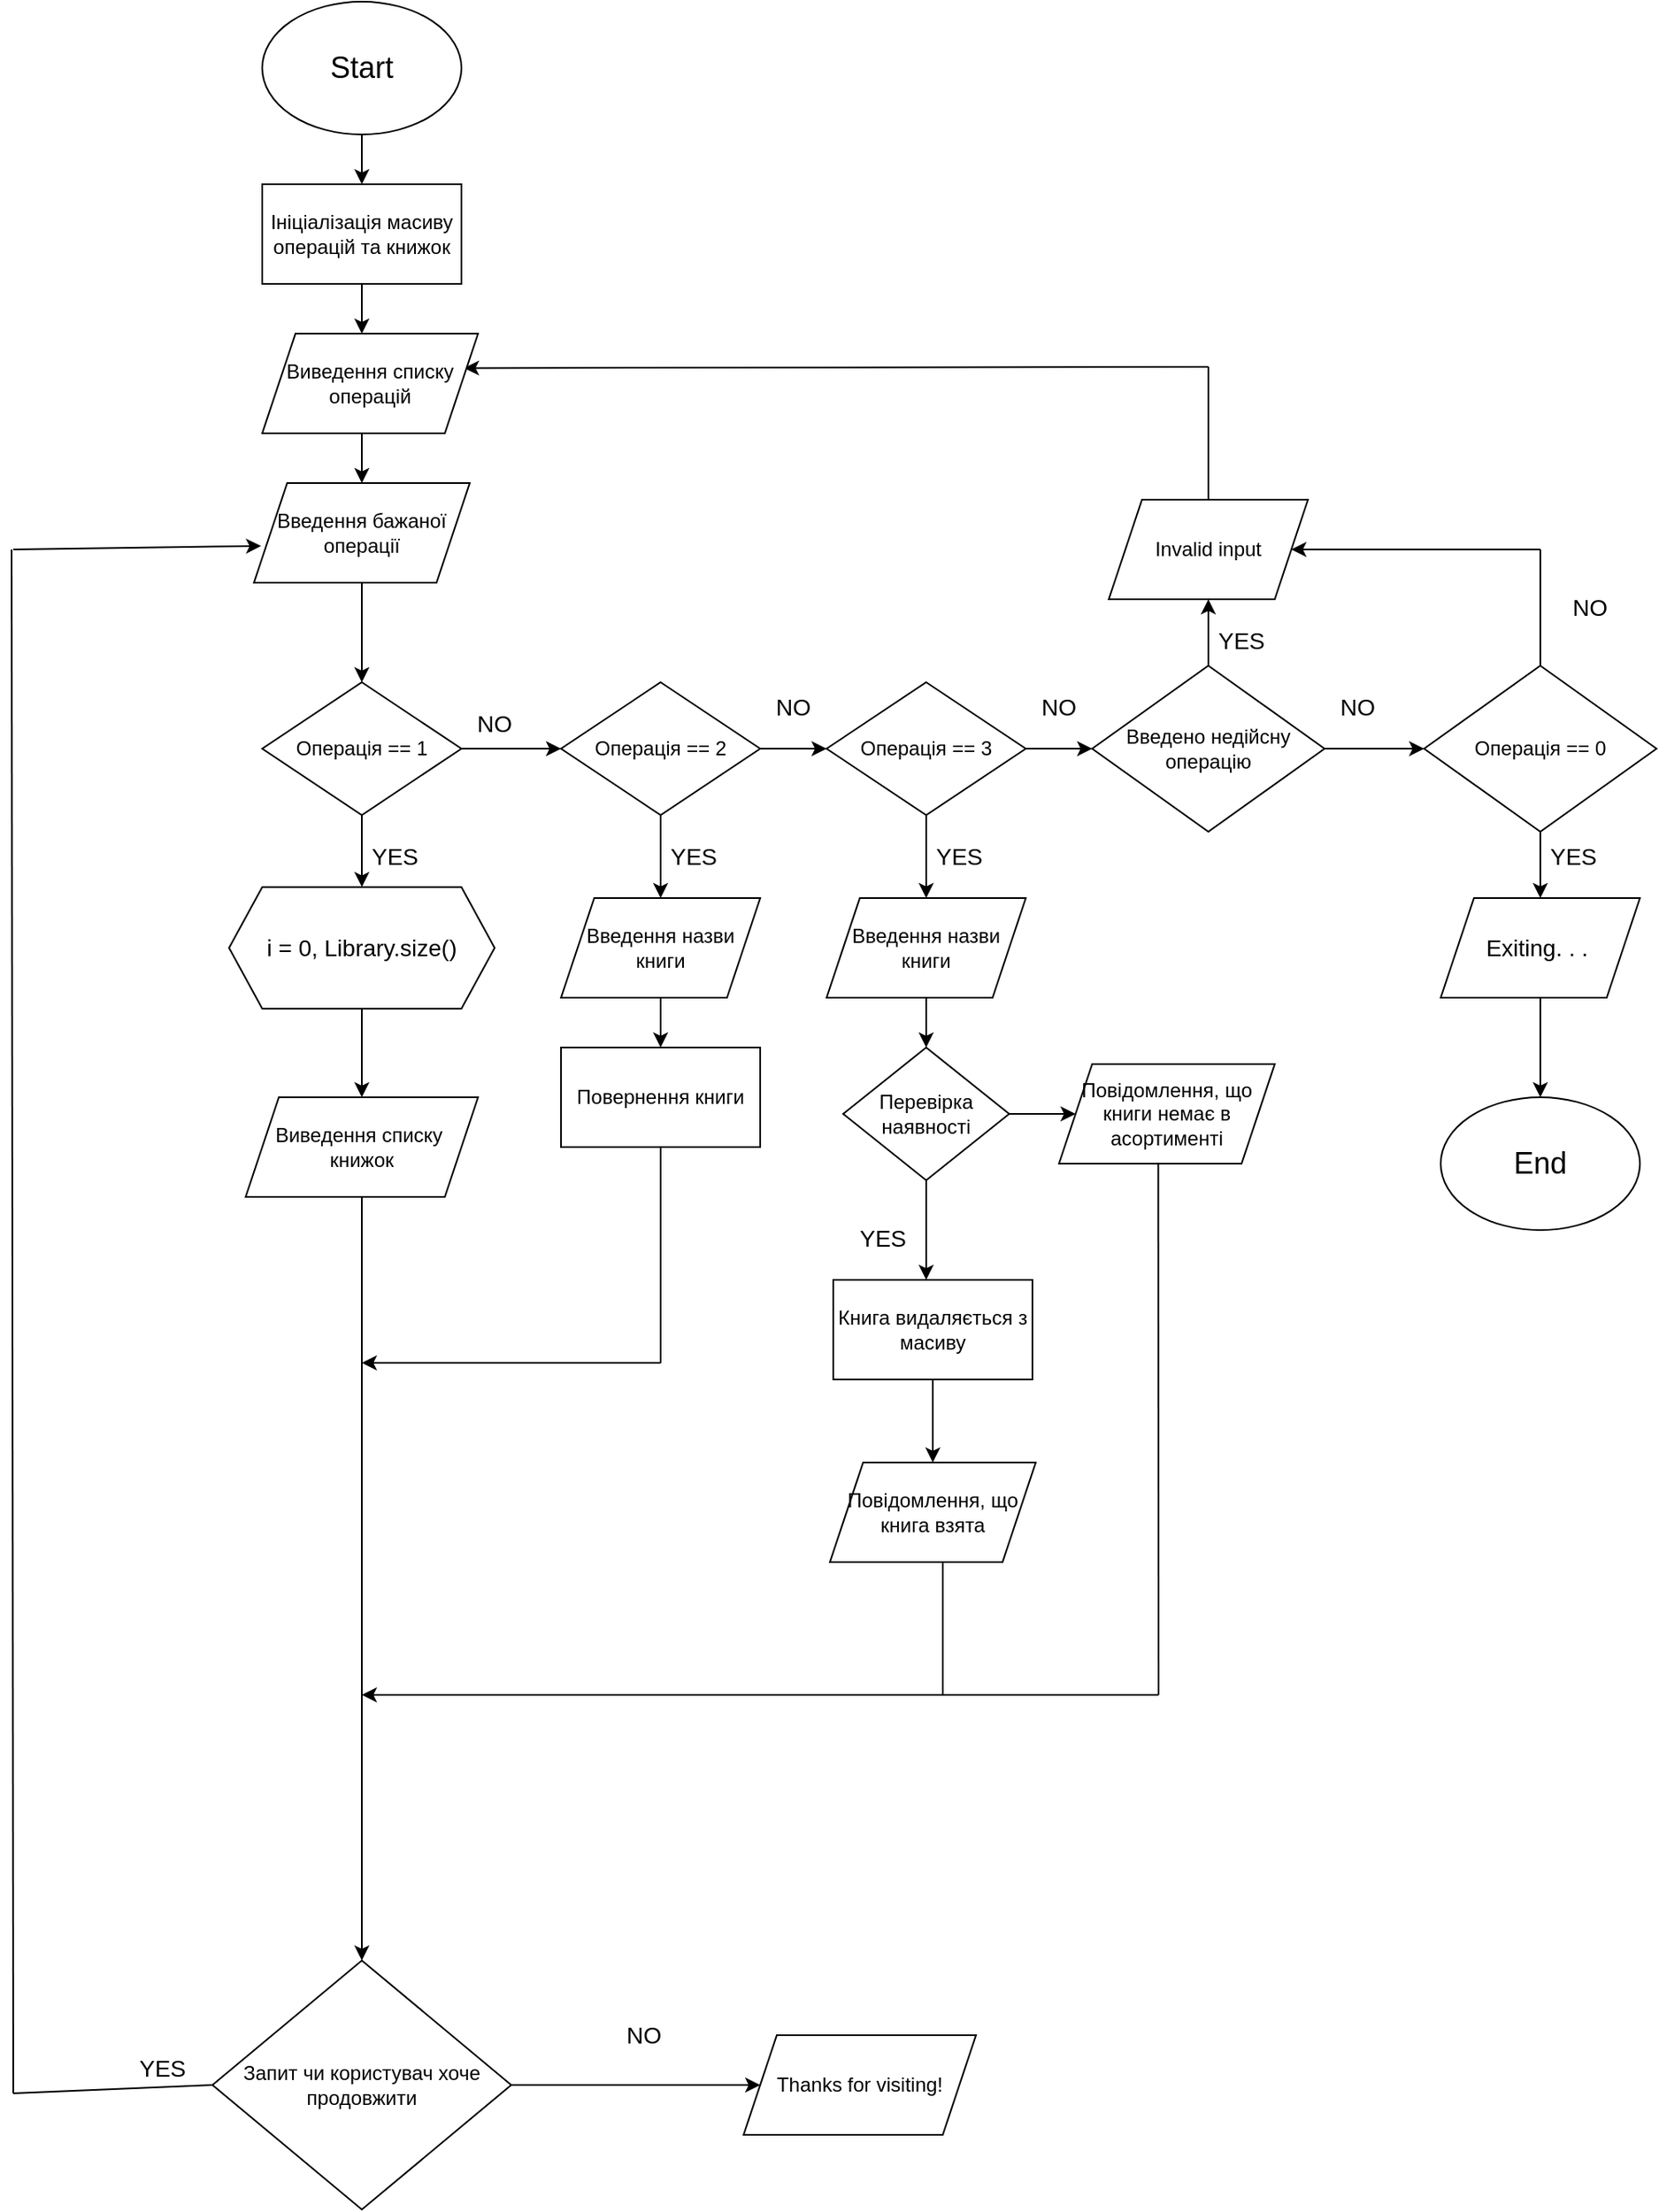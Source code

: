 <mxfile version="24.8.6">
  <diagram name="Сторінка-1" id="T6b-u8_2h9Rg3N3_Kx2l">
    <mxGraphModel grid="1" page="1" gridSize="10" guides="1" tooltips="1" connect="1" arrows="1" fold="1" pageScale="1" pageWidth="827" pageHeight="1169" math="0" shadow="0">
      <root>
        <mxCell id="0" />
        <mxCell id="1" parent="0" />
        <mxCell id="tO1ti88L_NxjMnnKhhtb-3" value="" style="edgeStyle=orthogonalEdgeStyle;rounded=0;orthogonalLoop=1;jettySize=auto;html=1;" edge="1" parent="1" source="tO1ti88L_NxjMnnKhhtb-1" target="tO1ti88L_NxjMnnKhhtb-2">
          <mxGeometry relative="1" as="geometry" />
        </mxCell>
        <mxCell id="tO1ti88L_NxjMnnKhhtb-1" value="&lt;font style=&quot;font-size: 18px;&quot;&gt;Start&lt;/font&gt;" style="ellipse;whiteSpace=wrap;html=1;" vertex="1" parent="1">
          <mxGeometry x="70" y="20" width="120" height="80" as="geometry" />
        </mxCell>
        <mxCell id="tO1ti88L_NxjMnnKhhtb-6" value="" style="edgeStyle=orthogonalEdgeStyle;rounded=0;orthogonalLoop=1;jettySize=auto;html=1;" edge="1" parent="1" source="tO1ti88L_NxjMnnKhhtb-2">
          <mxGeometry relative="1" as="geometry">
            <mxPoint x="130" y="220" as="targetPoint" />
          </mxGeometry>
        </mxCell>
        <mxCell id="tO1ti88L_NxjMnnKhhtb-2" value="Iніціалізація масиву операцій та книжок" style="rounded=0;whiteSpace=wrap;html=1;" vertex="1" parent="1">
          <mxGeometry x="70" y="130" width="120" height="60" as="geometry" />
        </mxCell>
        <mxCell id="tO1ti88L_NxjMnnKhhtb-8" value="" style="edgeStyle=orthogonalEdgeStyle;rounded=0;orthogonalLoop=1;jettySize=auto;html=1;" edge="1" parent="1">
          <mxGeometry relative="1" as="geometry">
            <mxPoint x="130" y="280" as="sourcePoint" />
            <mxPoint x="130" y="310" as="targetPoint" />
          </mxGeometry>
        </mxCell>
        <mxCell id="tO1ti88L_NxjMnnKhhtb-10" value="" style="edgeStyle=orthogonalEdgeStyle;rounded=0;orthogonalLoop=1;jettySize=auto;html=1;" edge="1" parent="1">
          <mxGeometry relative="1" as="geometry">
            <mxPoint x="130" y="430" as="targetPoint" />
            <mxPoint x="130" y="370" as="sourcePoint" />
          </mxGeometry>
        </mxCell>
        <mxCell id="tO1ti88L_NxjMnnKhhtb-19" value="&lt;font style=&quot;font-size: 18px;&quot;&gt;End&lt;/font&gt;" style="ellipse;whiteSpace=wrap;html=1;" vertex="1" parent="1">
          <mxGeometry x="780" y="680" width="120" height="80" as="geometry" />
        </mxCell>
        <mxCell id="tO1ti88L_NxjMnnKhhtb-23" value="" style="edgeStyle=orthogonalEdgeStyle;rounded=0;orthogonalLoop=1;jettySize=auto;html=1;" edge="1" parent="1" source="tO1ti88L_NxjMnnKhhtb-21" target="tO1ti88L_NxjMnnKhhtb-19">
          <mxGeometry relative="1" as="geometry" />
        </mxCell>
        <mxCell id="tO1ti88L_NxjMnnKhhtb-21" value="&lt;font style=&quot;font-size: 14px;&quot;&gt;Exiting. . .&amp;nbsp;&lt;/font&gt;" style="shape=parallelogram;perimeter=parallelogramPerimeter;whiteSpace=wrap;html=1;fixedSize=1;" vertex="1" parent="1">
          <mxGeometry x="780" y="560" width="120" height="60" as="geometry" />
        </mxCell>
        <mxCell id="tO1ti88L_NxjMnnKhhtb-28" value="" style="edgeStyle=orthogonalEdgeStyle;rounded=0;orthogonalLoop=1;jettySize=auto;html=1;" edge="1" parent="1" source="tO1ti88L_NxjMnnKhhtb-25" target="tO1ti88L_NxjMnnKhhtb-27">
          <mxGeometry relative="1" as="geometry" />
        </mxCell>
        <mxCell id="tO1ti88L_NxjMnnKhhtb-65" value="" style="edgeStyle=orthogonalEdgeStyle;rounded=0;orthogonalLoop=1;jettySize=auto;html=1;" edge="1" parent="1" source="tO1ti88L_NxjMnnKhhtb-25" target="tO1ti88L_NxjMnnKhhtb-64">
          <mxGeometry relative="1" as="geometry" />
        </mxCell>
        <mxCell id="tO1ti88L_NxjMnnKhhtb-25" value="Операція == 1" style="rhombus;whiteSpace=wrap;html=1;" vertex="1" parent="1">
          <mxGeometry x="70" y="430" width="120" height="80" as="geometry" />
        </mxCell>
        <mxCell id="tO1ti88L_NxjMnnKhhtb-32" value="" style="edgeStyle=orthogonalEdgeStyle;rounded=0;orthogonalLoop=1;jettySize=auto;html=1;" edge="1" parent="1" source="tO1ti88L_NxjMnnKhhtb-27" target="tO1ti88L_NxjMnnKhhtb-30">
          <mxGeometry relative="1" as="geometry" />
        </mxCell>
        <mxCell id="tO1ti88L_NxjMnnKhhtb-96" value="" style="edgeStyle=orthogonalEdgeStyle;rounded=0;orthogonalLoop=1;jettySize=auto;html=1;" edge="1" parent="1" source="tO1ti88L_NxjMnnKhhtb-27" target="tO1ti88L_NxjMnnKhhtb-95">
          <mxGeometry relative="1" as="geometry" />
        </mxCell>
        <mxCell id="tO1ti88L_NxjMnnKhhtb-27" value="Операція == 2" style="rhombus;whiteSpace=wrap;html=1;" vertex="1" parent="1">
          <mxGeometry x="250" y="430" width="120" height="80" as="geometry" />
        </mxCell>
        <mxCell id="tO1ti88L_NxjMnnKhhtb-29" value="&lt;font style=&quot;font-size: 14px;&quot;&gt;NO&lt;/font&gt;" style="text;strokeColor=none;align=center;fillColor=none;html=1;verticalAlign=middle;whiteSpace=wrap;rounded=0;" vertex="1" parent="1">
          <mxGeometry x="180" y="440" width="60" height="30" as="geometry" />
        </mxCell>
        <mxCell id="tO1ti88L_NxjMnnKhhtb-35" value="" style="edgeStyle=orthogonalEdgeStyle;rounded=0;orthogonalLoop=1;jettySize=auto;html=1;" edge="1" parent="1" source="tO1ti88L_NxjMnnKhhtb-30" target="tO1ti88L_NxjMnnKhhtb-34">
          <mxGeometry relative="1" as="geometry" />
        </mxCell>
        <mxCell id="tO1ti88L_NxjMnnKhhtb-103" value="" style="edgeStyle=orthogonalEdgeStyle;rounded=0;orthogonalLoop=1;jettySize=auto;html=1;" edge="1" parent="1" source="tO1ti88L_NxjMnnKhhtb-30" target="tO1ti88L_NxjMnnKhhtb-102">
          <mxGeometry relative="1" as="geometry" />
        </mxCell>
        <mxCell id="tO1ti88L_NxjMnnKhhtb-30" value="Операція == 3" style="rhombus;whiteSpace=wrap;html=1;" vertex="1" parent="1">
          <mxGeometry x="410" y="430" width="120" height="80" as="geometry" />
        </mxCell>
        <mxCell id="tO1ti88L_NxjMnnKhhtb-31" value="&lt;font style=&quot;font-size: 14px;&quot;&gt;NO&lt;/font&gt;" style="text;strokeColor=none;align=center;fillColor=none;html=1;verticalAlign=middle;whiteSpace=wrap;rounded=0;" vertex="1" parent="1">
          <mxGeometry x="360" y="430" width="60" height="30" as="geometry" />
        </mxCell>
        <mxCell id="tO1ti88L_NxjMnnKhhtb-44" value="" style="edgeStyle=orthogonalEdgeStyle;rounded=0;orthogonalLoop=1;jettySize=auto;html=1;" edge="1" parent="1" source="tO1ti88L_NxjMnnKhhtb-34" target="tO1ti88L_NxjMnnKhhtb-43">
          <mxGeometry relative="1" as="geometry" />
        </mxCell>
        <mxCell id="tO1ti88L_NxjMnnKhhtb-49" value="" style="edgeStyle=orthogonalEdgeStyle;rounded=0;orthogonalLoop=1;jettySize=auto;html=1;" edge="1" parent="1" source="tO1ti88L_NxjMnnKhhtb-34" target="tO1ti88L_NxjMnnKhhtb-48">
          <mxGeometry relative="1" as="geometry" />
        </mxCell>
        <mxCell id="tO1ti88L_NxjMnnKhhtb-34" value="Введено недійсну операцію" style="rhombus;whiteSpace=wrap;html=1;" vertex="1" parent="1">
          <mxGeometry x="570" y="420" width="140" height="100" as="geometry" />
        </mxCell>
        <mxCell id="tO1ti88L_NxjMnnKhhtb-36" value="&lt;font style=&quot;font-size: 14px;&quot;&gt;NO&lt;/font&gt;" style="text;strokeColor=none;align=center;fillColor=none;html=1;verticalAlign=middle;whiteSpace=wrap;rounded=0;" vertex="1" parent="1">
          <mxGeometry x="520" y="430" width="60" height="30" as="geometry" />
        </mxCell>
        <mxCell id="tO1ti88L_NxjMnnKhhtb-40" value="&lt;font style=&quot;font-size: 14px;&quot;&gt;YES&lt;/font&gt;" style="text;strokeColor=none;align=center;fillColor=none;html=1;verticalAlign=middle;whiteSpace=wrap;rounded=0;" vertex="1" parent="1">
          <mxGeometry x="630" y="390" width="60" height="30" as="geometry" />
        </mxCell>
        <mxCell id="tO1ti88L_NxjMnnKhhtb-43" value="Invalid input" style="shape=parallelogram;perimeter=parallelogramPerimeter;whiteSpace=wrap;html=1;fixedSize=1;" vertex="1" parent="1">
          <mxGeometry x="580" y="320" width="120" height="60" as="geometry" />
        </mxCell>
        <mxCell id="tO1ti88L_NxjMnnKhhtb-46" value="" style="endArrow=none;html=1;rounded=0;exitX=0.5;exitY=0;exitDx=0;exitDy=0;" edge="1" parent="1" source="tO1ti88L_NxjMnnKhhtb-43">
          <mxGeometry width="50" height="50" relative="1" as="geometry">
            <mxPoint x="650" y="490" as="sourcePoint" />
            <mxPoint x="640" y="240" as="targetPoint" />
          </mxGeometry>
        </mxCell>
        <mxCell id="tO1ti88L_NxjMnnKhhtb-47" value="" style="endArrow=classic;html=1;rounded=0;entryX=1.013;entryY=0.345;entryDx=0;entryDy=0;entryPerimeter=0;" edge="1" parent="1">
          <mxGeometry width="50" height="50" relative="1" as="geometry">
            <mxPoint x="640" y="240" as="sourcePoint" />
            <mxPoint x="191.56" y="240.7" as="targetPoint" />
          </mxGeometry>
        </mxCell>
        <mxCell id="tO1ti88L_NxjMnnKhhtb-53" value="" style="edgeStyle=orthogonalEdgeStyle;rounded=0;orthogonalLoop=1;jettySize=auto;html=1;" edge="1" parent="1" source="tO1ti88L_NxjMnnKhhtb-48" target="tO1ti88L_NxjMnnKhhtb-21">
          <mxGeometry relative="1" as="geometry" />
        </mxCell>
        <mxCell id="tO1ti88L_NxjMnnKhhtb-48" value="Операція == 0" style="rhombus;whiteSpace=wrap;html=1;" vertex="1" parent="1">
          <mxGeometry x="770" y="420" width="140" height="100" as="geometry" />
        </mxCell>
        <mxCell id="tO1ti88L_NxjMnnKhhtb-50" value="&lt;font style=&quot;font-size: 14px;&quot;&gt;NO&lt;/font&gt;" style="text;strokeColor=none;align=center;fillColor=none;html=1;verticalAlign=middle;whiteSpace=wrap;rounded=0;" vertex="1" parent="1">
          <mxGeometry x="700" y="430" width="60" height="30" as="geometry" />
        </mxCell>
        <mxCell id="tO1ti88L_NxjMnnKhhtb-51" value="&lt;font style=&quot;font-size: 14px;&quot;&gt;YES&lt;/font&gt;" style="text;strokeColor=none;align=center;fillColor=none;html=1;verticalAlign=middle;whiteSpace=wrap;rounded=0;" vertex="1" parent="1">
          <mxGeometry x="830" y="520" width="60" height="30" as="geometry" />
        </mxCell>
        <mxCell id="tO1ti88L_NxjMnnKhhtb-54" style="edgeStyle=orthogonalEdgeStyle;rounded=0;orthogonalLoop=1;jettySize=auto;html=1;exitX=0.5;exitY=1;exitDx=0;exitDy=0;" edge="1" parent="1" source="tO1ti88L_NxjMnnKhhtb-51" target="tO1ti88L_NxjMnnKhhtb-51">
          <mxGeometry relative="1" as="geometry" />
        </mxCell>
        <mxCell id="tO1ti88L_NxjMnnKhhtb-55" value="&lt;font style=&quot;font-size: 14px;&quot;&gt;NO&lt;/font&gt;" style="text;strokeColor=none;align=center;fillColor=none;html=1;verticalAlign=middle;whiteSpace=wrap;rounded=0;" vertex="1" parent="1">
          <mxGeometry x="840" y="370" width="60" height="30" as="geometry" />
        </mxCell>
        <mxCell id="tO1ti88L_NxjMnnKhhtb-56" value="" style="endArrow=none;html=1;rounded=0;exitX=0.5;exitY=0;exitDx=0;exitDy=0;" edge="1" parent="1" source="tO1ti88L_NxjMnnKhhtb-48">
          <mxGeometry width="50" height="50" relative="1" as="geometry">
            <mxPoint x="720" y="410" as="sourcePoint" />
            <mxPoint x="840" y="350" as="targetPoint" />
          </mxGeometry>
        </mxCell>
        <mxCell id="tO1ti88L_NxjMnnKhhtb-57" value="" style="endArrow=classic;html=1;rounded=0;entryX=1;entryY=0.5;entryDx=0;entryDy=0;" edge="1" parent="1" target="tO1ti88L_NxjMnnKhhtb-43">
          <mxGeometry width="50" height="50" relative="1" as="geometry">
            <mxPoint x="840" y="350" as="sourcePoint" />
            <mxPoint x="770" y="360" as="targetPoint" />
          </mxGeometry>
        </mxCell>
        <mxCell id="tO1ti88L_NxjMnnKhhtb-82" value="" style="edgeStyle=orthogonalEdgeStyle;rounded=0;orthogonalLoop=1;jettySize=auto;html=1;" edge="1" parent="1" source="tO1ti88L_NxjMnnKhhtb-58" target="tO1ti88L_NxjMnnKhhtb-69">
          <mxGeometry relative="1" as="geometry">
            <Array as="points">
              <mxPoint x="130" y="1250" />
            </Array>
          </mxGeometry>
        </mxCell>
        <mxCell id="tO1ti88L_NxjMnnKhhtb-58" value="Виведення списку&amp;nbsp;&lt;br&gt;книжок" style="shape=parallelogram;perimeter=parallelogramPerimeter;whiteSpace=wrap;html=1;fixedSize=1;" vertex="1" parent="1">
          <mxGeometry x="60" y="680" width="140" height="60" as="geometry" />
        </mxCell>
        <mxCell id="tO1ti88L_NxjMnnKhhtb-66" value="" style="edgeStyle=orthogonalEdgeStyle;rounded=0;orthogonalLoop=1;jettySize=auto;html=1;" edge="1" parent="1" source="tO1ti88L_NxjMnnKhhtb-64" target="tO1ti88L_NxjMnnKhhtb-58">
          <mxGeometry relative="1" as="geometry" />
        </mxCell>
        <mxCell id="tO1ti88L_NxjMnnKhhtb-64" value="&lt;font style=&quot;font-size: 14px;&quot;&gt;і = 0, Library.size()&lt;/font&gt;" style="shape=hexagon;perimeter=hexagonPerimeter2;whiteSpace=wrap;html=1;fixedSize=1;" vertex="1" parent="1">
          <mxGeometry x="50" y="553.33" width="160" height="73.33" as="geometry" />
        </mxCell>
        <mxCell id="tO1ti88L_NxjMnnKhhtb-83" value="" style="edgeStyle=orthogonalEdgeStyle;rounded=0;orthogonalLoop=1;jettySize=auto;html=1;" edge="1" parent="1" source="tO1ti88L_NxjMnnKhhtb-69" target="tO1ti88L_NxjMnnKhhtb-74">
          <mxGeometry relative="1" as="geometry" />
        </mxCell>
        <mxCell id="tO1ti88L_NxjMnnKhhtb-69" value="Запит чи користувач хоче продовжити" style="rhombus;whiteSpace=wrap;html=1;" vertex="1" parent="1">
          <mxGeometry x="40" y="1200" width="180" height="150" as="geometry" />
        </mxCell>
        <mxCell id="tO1ti88L_NxjMnnKhhtb-74" value="Thanks for visiting!" style="shape=parallelogram;perimeter=parallelogramPerimeter;whiteSpace=wrap;html=1;fixedSize=1;" vertex="1" parent="1">
          <mxGeometry x="360" y="1245" width="140" height="60" as="geometry" />
        </mxCell>
        <mxCell id="tO1ti88L_NxjMnnKhhtb-84" value="&lt;font style=&quot;font-size: 14px;&quot;&gt;NO&lt;/font&gt;" style="text;strokeColor=none;align=center;fillColor=none;html=1;verticalAlign=middle;whiteSpace=wrap;rounded=0;" vertex="1" parent="1">
          <mxGeometry x="270" y="1230" width="60" height="30" as="geometry" />
        </mxCell>
        <mxCell id="tO1ti88L_NxjMnnKhhtb-88" value="&lt;font style=&quot;font-size: 14px;&quot;&gt;YES&lt;/font&gt;" style="text;strokeColor=none;align=center;fillColor=none;html=1;verticalAlign=middle;whiteSpace=wrap;rounded=0;" vertex="1" parent="1">
          <mxGeometry x="-20" y="1250" width="60" height="30" as="geometry" />
        </mxCell>
        <mxCell id="tO1ti88L_NxjMnnKhhtb-91" value="" style="endArrow=none;html=1;rounded=0;" edge="1" parent="1">
          <mxGeometry width="50" height="50" relative="1" as="geometry">
            <mxPoint x="-80" y="1280" as="sourcePoint" />
            <mxPoint x="-81" y="350" as="targetPoint" />
          </mxGeometry>
        </mxCell>
        <mxCell id="tO1ti88L_NxjMnnKhhtb-92" value="" style="endArrow=classic;html=1;rounded=0;entryX=-0.006;entryY=0.631;entryDx=0;entryDy=0;entryPerimeter=0;" edge="1" parent="1">
          <mxGeometry width="50" height="50" relative="1" as="geometry">
            <mxPoint x="-80" y="350" as="sourcePoint" />
            <mxPoint x="69.28" y="347.86" as="targetPoint" />
          </mxGeometry>
        </mxCell>
        <mxCell id="tO1ti88L_NxjMnnKhhtb-94" value="" style="endArrow=none;html=1;rounded=0;entryX=0;entryY=0.5;entryDx=0;entryDy=0;" edge="1" parent="1" target="tO1ti88L_NxjMnnKhhtb-69">
          <mxGeometry width="50" height="50" relative="1" as="geometry">
            <mxPoint x="-80" y="1280" as="sourcePoint" />
            <mxPoint x="210" y="1160" as="targetPoint" />
          </mxGeometry>
        </mxCell>
        <mxCell id="tO1ti88L_NxjMnnKhhtb-99" value="" style="edgeStyle=orthogonalEdgeStyle;rounded=0;orthogonalLoop=1;jettySize=auto;html=1;" edge="1" parent="1" source="tO1ti88L_NxjMnnKhhtb-95" target="tO1ti88L_NxjMnnKhhtb-98">
          <mxGeometry relative="1" as="geometry" />
        </mxCell>
        <mxCell id="tO1ti88L_NxjMnnKhhtb-95" value="Введення назви книги" style="shape=parallelogram;perimeter=parallelogramPerimeter;whiteSpace=wrap;html=1;fixedSize=1;" vertex="1" parent="1">
          <mxGeometry x="250" y="560" width="120" height="60" as="geometry" />
        </mxCell>
        <mxCell id="tO1ti88L_NxjMnnKhhtb-97" value="&lt;font style=&quot;font-size: 14px;&quot;&gt;YES&lt;/font&gt;" style="text;strokeColor=none;align=center;fillColor=none;html=1;verticalAlign=middle;whiteSpace=wrap;rounded=0;" vertex="1" parent="1">
          <mxGeometry x="300" y="520" width="60" height="30" as="geometry" />
        </mxCell>
        <mxCell id="tO1ti88L_NxjMnnKhhtb-98" value="Повернення книги" style="rounded=0;whiteSpace=wrap;html=1;" vertex="1" parent="1">
          <mxGeometry x="250" y="650" width="120" height="60" as="geometry" />
        </mxCell>
        <mxCell id="tO1ti88L_NxjMnnKhhtb-100" value="" style="endArrow=none;html=1;rounded=0;exitX=0.5;exitY=1;exitDx=0;exitDy=0;" edge="1" parent="1" source="tO1ti88L_NxjMnnKhhtb-98">
          <mxGeometry width="50" height="50" relative="1" as="geometry">
            <mxPoint x="350" y="860" as="sourcePoint" />
            <mxPoint x="310" y="840" as="targetPoint" />
          </mxGeometry>
        </mxCell>
        <mxCell id="tO1ti88L_NxjMnnKhhtb-101" value="" style="endArrow=classic;html=1;rounded=0;" edge="1" parent="1">
          <mxGeometry width="50" height="50" relative="1" as="geometry">
            <mxPoint x="310" y="840" as="sourcePoint" />
            <mxPoint x="130" y="840" as="targetPoint" />
          </mxGeometry>
        </mxCell>
        <mxCell id="tO1ti88L_NxjMnnKhhtb-107" value="" style="edgeStyle=orthogonalEdgeStyle;rounded=0;orthogonalLoop=1;jettySize=auto;html=1;" edge="1" parent="1" source="tO1ti88L_NxjMnnKhhtb-102" target="tO1ti88L_NxjMnnKhhtb-106">
          <mxGeometry relative="1" as="geometry" />
        </mxCell>
        <mxCell id="tO1ti88L_NxjMnnKhhtb-102" value="Введення назви книги" style="shape=parallelogram;perimeter=parallelogramPerimeter;whiteSpace=wrap;html=1;fixedSize=1;" vertex="1" parent="1">
          <mxGeometry x="410" y="560" width="120" height="60" as="geometry" />
        </mxCell>
        <mxCell id="tO1ti88L_NxjMnnKhhtb-104" value="&lt;font style=&quot;font-size: 14px;&quot;&gt;YES&lt;/font&gt;" style="text;strokeColor=none;align=center;fillColor=none;html=1;verticalAlign=middle;whiteSpace=wrap;rounded=0;" vertex="1" parent="1">
          <mxGeometry x="460" y="520" width="60" height="30" as="geometry" />
        </mxCell>
        <mxCell id="tO1ti88L_NxjMnnKhhtb-109" value="" style="edgeStyle=orthogonalEdgeStyle;rounded=0;orthogonalLoop=1;jettySize=auto;html=1;" edge="1" parent="1" source="tO1ti88L_NxjMnnKhhtb-106">
          <mxGeometry relative="1" as="geometry">
            <mxPoint x="470" y="790" as="targetPoint" />
          </mxGeometry>
        </mxCell>
        <mxCell id="tO1ti88L_NxjMnnKhhtb-117" value="" style="edgeStyle=orthogonalEdgeStyle;rounded=0;orthogonalLoop=1;jettySize=auto;html=1;" edge="1" parent="1" source="tO1ti88L_NxjMnnKhhtb-106" target="tO1ti88L_NxjMnnKhhtb-116">
          <mxGeometry relative="1" as="geometry" />
        </mxCell>
        <mxCell id="tO1ti88L_NxjMnnKhhtb-106" value="Перевірка наявності" style="rhombus;whiteSpace=wrap;html=1;" vertex="1" parent="1">
          <mxGeometry x="420" y="650" width="100" height="80" as="geometry" />
        </mxCell>
        <mxCell id="tO1ti88L_NxjMnnKhhtb-110" value="&lt;font style=&quot;font-size: 14px;&quot;&gt;YES&lt;/font&gt;" style="text;strokeColor=none;align=center;fillColor=none;html=1;verticalAlign=middle;whiteSpace=wrap;rounded=0;" vertex="1" parent="1">
          <mxGeometry x="414" y="750" width="60" height="30" as="geometry" />
        </mxCell>
        <mxCell id="tO1ti88L_NxjMnnKhhtb-114" value="" style="edgeStyle=orthogonalEdgeStyle;rounded=0;orthogonalLoop=1;jettySize=auto;html=1;" edge="1" parent="1" source="tO1ti88L_NxjMnnKhhtb-112" target="tO1ti88L_NxjMnnKhhtb-113">
          <mxGeometry relative="1" as="geometry" />
        </mxCell>
        <mxCell id="tO1ti88L_NxjMnnKhhtb-112" value="Книга видаляється з масиву" style="rounded=0;whiteSpace=wrap;html=1;" vertex="1" parent="1">
          <mxGeometry x="414" y="790" width="120" height="60" as="geometry" />
        </mxCell>
        <mxCell id="tO1ti88L_NxjMnnKhhtb-113" value="Повідомлення, що книга взята" style="shape=parallelogram;perimeter=parallelogramPerimeter;whiteSpace=wrap;html=1;fixedSize=1;" vertex="1" parent="1">
          <mxGeometry x="412" y="900" width="124" height="60" as="geometry" />
        </mxCell>
        <mxCell id="tO1ti88L_NxjMnnKhhtb-116" value="Повідомлення, що книги немає в асортименті" style="shape=parallelogram;perimeter=parallelogramPerimeter;whiteSpace=wrap;html=1;fixedSize=1;" vertex="1" parent="1">
          <mxGeometry x="550" y="660" width="130" height="60" as="geometry" />
        </mxCell>
        <mxCell id="tO1ti88L_NxjMnnKhhtb-118" value="" style="endArrow=none;html=1;rounded=0;exitX=0.5;exitY=1;exitDx=0;exitDy=0;" edge="1" parent="1">
          <mxGeometry width="50" height="50" relative="1" as="geometry">
            <mxPoint x="480" y="960" as="sourcePoint" />
            <mxPoint x="480" y="1040" as="targetPoint" />
          </mxGeometry>
        </mxCell>
        <mxCell id="tO1ti88L_NxjMnnKhhtb-120" value="" style="endArrow=classic;html=1;rounded=0;" edge="1" parent="1">
          <mxGeometry width="50" height="50" relative="1" as="geometry">
            <mxPoint x="610" y="1040" as="sourcePoint" />
            <mxPoint x="130" y="1040" as="targetPoint" />
          </mxGeometry>
        </mxCell>
        <mxCell id="tO1ti88L_NxjMnnKhhtb-121" value="" style="endArrow=none;html=1;rounded=0;exitX=0.46;exitY=0.989;exitDx=0;exitDy=0;exitPerimeter=0;" edge="1" parent="1" source="tO1ti88L_NxjMnnKhhtb-116">
          <mxGeometry width="50" height="50" relative="1" as="geometry">
            <mxPoint x="400" y="960" as="sourcePoint" />
            <mxPoint x="610" y="1040" as="targetPoint" />
          </mxGeometry>
        </mxCell>
        <mxCell id="fKr1wcBbO6wkeP43xNfp-1" value="&lt;font style=&quot;font-size: 14px;&quot;&gt;YES&lt;/font&gt;" style="text;strokeColor=none;align=center;fillColor=none;html=1;verticalAlign=middle;whiteSpace=wrap;rounded=0;" vertex="1" parent="1">
          <mxGeometry x="120" y="520" width="60" height="30" as="geometry" />
        </mxCell>
        <mxCell id="UejTRZ5zeXeiDjVOWG4x-1" value="Виведення списку операцій" style="shape=parallelogram;perimeter=parallelogramPerimeter;whiteSpace=wrap;html=1;fixedSize=1;" vertex="1" parent="1">
          <mxGeometry x="70" y="220" width="130" height="60" as="geometry" />
        </mxCell>
        <mxCell id="UejTRZ5zeXeiDjVOWG4x-2" value="Введення бажаної операції" style="shape=parallelogram;perimeter=parallelogramPerimeter;whiteSpace=wrap;html=1;fixedSize=1;" vertex="1" parent="1">
          <mxGeometry x="65" y="310" width="130" height="60" as="geometry" />
        </mxCell>
      </root>
    </mxGraphModel>
  </diagram>
</mxfile>
